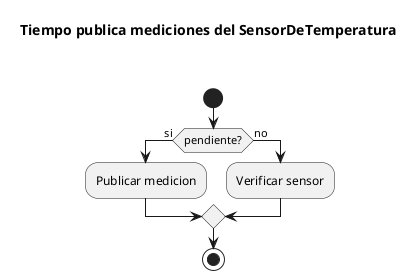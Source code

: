 @startuml

title Tiempo publica mediciones del SensorDeTemperatura\n\n

start
if (pendiente?) then (si)
        :Publicar medicion;
else (no)
        :Verificar sensor;
endif
stop

@enduml
